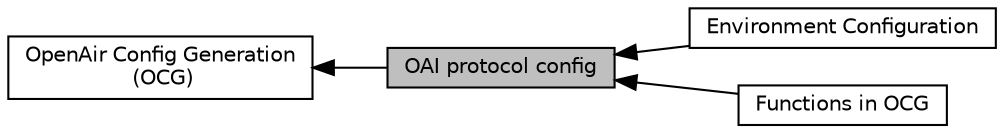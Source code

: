 digraph "OAI protocol config"
{
  edge [fontname="Helvetica",fontsize="10",labelfontname="Helvetica",labelfontsize="10"];
  node [fontname="Helvetica",fontsize="10",shape=box];
  rankdir=LR;
  Node3 [label="Environment Configuration",height=0.2,width=0.4,color="black", fillcolor="white", style="filled",URL="$group____envi__config.html",tooltip="Including simulation area, geography, topography, fading information, etc."];
  Node1 [label="OAI protocol config",height=0.2,width=0.4,color="black", fillcolor="grey75", style="filled", fontcolor="black",tooltip="OAI Emulation struct for protocol configuration."];
  Node2 [label="OpenAir Config Generation\l (OCG)",height=0.2,width=0.4,color="black", fillcolor="white", style="filled",URL="$group____OCG.html",tooltip=" "];
  Node4 [label="Functions in OCG",height=0.2,width=0.4,color="black", fillcolor="white", style="filled",URL="$group____fn.html",tooltip="describing all the functions used by OCG"];
  Node2->Node1 [shape=plaintext, dir="back", style="solid"];
  Node1->Node3 [shape=plaintext, dir="back", style="solid"];
  Node1->Node4 [shape=plaintext, dir="back", style="solid"];
}
